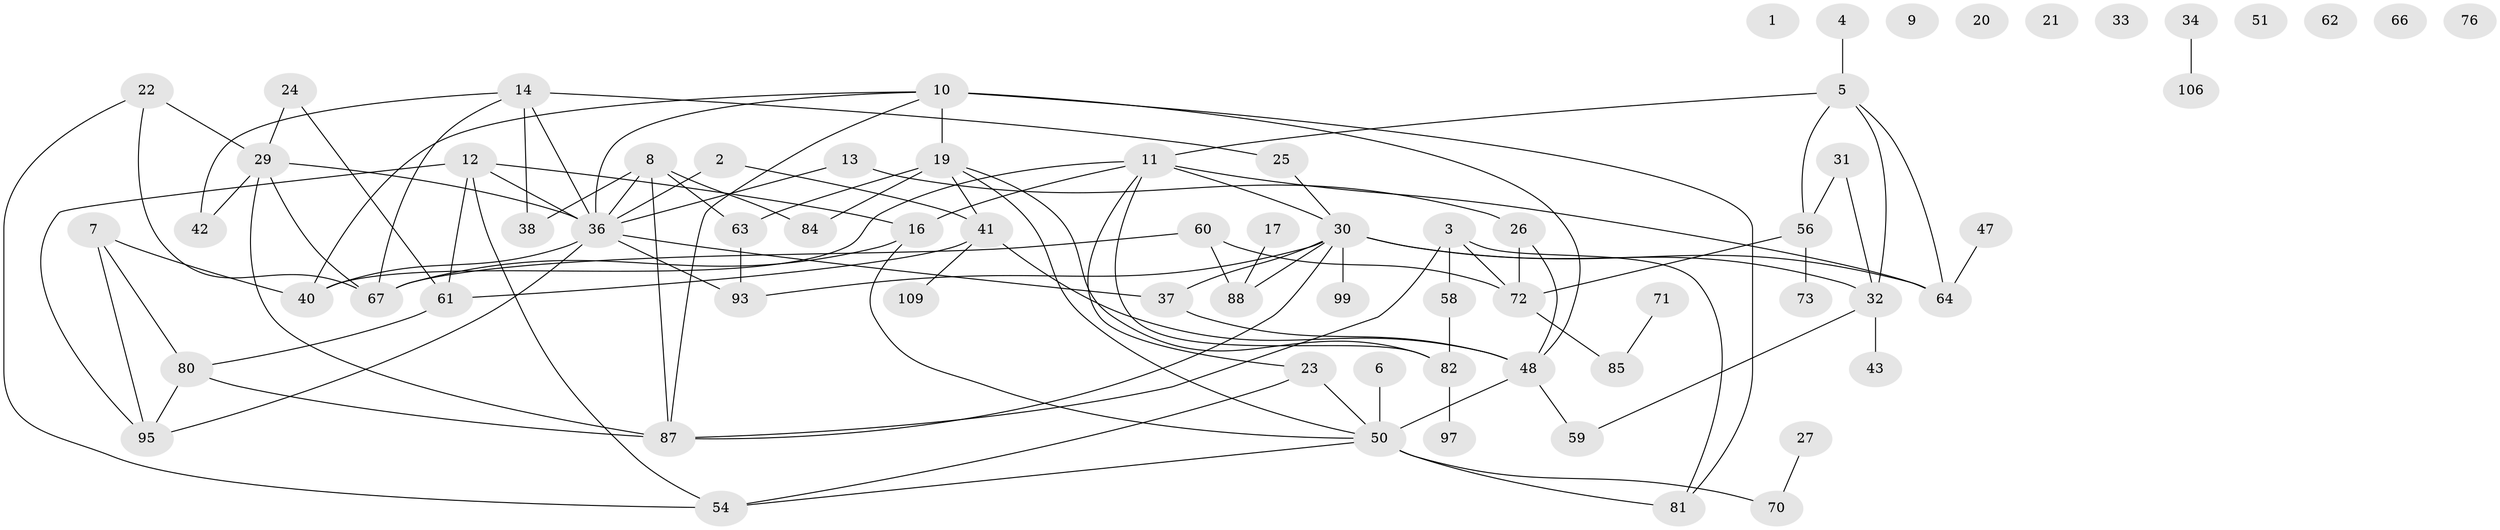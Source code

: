 // Generated by graph-tools (version 1.1) at 2025/23/03/03/25 07:23:29]
// undirected, 71 vertices, 106 edges
graph export_dot {
graph [start="1"]
  node [color=gray90,style=filled];
  1;
  2 [super="+77"];
  3 [super="+57"];
  4 [super="+28"];
  5 [super="+91"];
  6;
  7 [super="+35"];
  8 [super="+53"];
  9 [super="+90"];
  10 [super="+55"];
  11 [super="+78"];
  12 [super="+18"];
  13 [super="+45"];
  14 [super="+15"];
  16;
  17 [super="+68"];
  19 [super="+65"];
  20;
  21;
  22 [super="+100"];
  23;
  24;
  25;
  26 [super="+39"];
  27;
  29 [super="+49"];
  30 [super="+79"];
  31 [super="+44"];
  32 [super="+46"];
  33;
  34;
  36 [super="+92"];
  37 [super="+69"];
  38 [super="+107"];
  40 [super="+98"];
  41;
  42;
  43;
  47;
  48 [super="+52"];
  50 [super="+94"];
  51;
  54 [super="+75"];
  56 [super="+101"];
  58;
  59;
  60;
  61 [super="+86"];
  62;
  63 [super="+74"];
  64;
  66;
  67;
  70;
  71 [super="+89"];
  72 [super="+103"];
  73;
  76;
  80;
  81 [super="+108"];
  82 [super="+83"];
  84;
  85;
  87 [super="+104"];
  88 [super="+102"];
  93 [super="+105"];
  95 [super="+96"];
  97;
  99;
  106;
  109;
  2 -- 41;
  2 -- 36;
  3 -- 58;
  3 -- 72;
  3 -- 81;
  3 -- 87;
  4 -- 5;
  5 -- 32;
  5 -- 64;
  5 -- 11;
  5 -- 56;
  6 -- 50;
  7 -- 95;
  7 -- 80;
  7 -- 40;
  8 -- 36;
  8 -- 84;
  8 -- 87;
  8 -- 63;
  8 -- 38;
  10 -- 19;
  10 -- 48;
  10 -- 81 [weight=2];
  10 -- 87;
  10 -- 36;
  10 -- 40;
  11 -- 16;
  11 -- 40;
  11 -- 64;
  11 -- 30;
  11 -- 23;
  11 -- 82;
  12 -- 61;
  12 -- 16;
  12 -- 95;
  12 -- 54;
  12 -- 36;
  13 -- 26;
  13 -- 36;
  14 -- 36;
  14 -- 67;
  14 -- 25;
  14 -- 42;
  14 -- 38;
  16 -- 50;
  16 -- 67;
  17 -- 88;
  19 -- 50;
  19 -- 84;
  19 -- 41;
  19 -- 63 [weight=2];
  19 -- 82;
  22 -- 29;
  22 -- 54;
  22 -- 67;
  23 -- 50;
  23 -- 54;
  24 -- 29;
  24 -- 61;
  25 -- 30;
  26 -- 72;
  26 -- 48;
  27 -- 70;
  29 -- 36;
  29 -- 87;
  29 -- 42;
  29 -- 67;
  30 -- 32;
  30 -- 93;
  30 -- 99;
  30 -- 64;
  30 -- 88;
  30 -- 87;
  30 -- 37;
  31 -- 56;
  31 -- 32;
  32 -- 59;
  32 -- 43;
  34 -- 106;
  36 -- 93;
  36 -- 37;
  36 -- 40;
  36 -- 95;
  37 -- 48;
  41 -- 48;
  41 -- 61;
  41 -- 109;
  47 -- 64;
  48 -- 59;
  48 -- 50;
  50 -- 81 [weight=2];
  50 -- 70;
  50 -- 54;
  56 -- 72;
  56 -- 73;
  58 -- 82;
  60 -- 67;
  60 -- 72;
  60 -- 88;
  61 -- 80;
  63 -- 93;
  71 -- 85;
  72 -- 85;
  80 -- 95;
  80 -- 87;
  82 -- 97;
}
